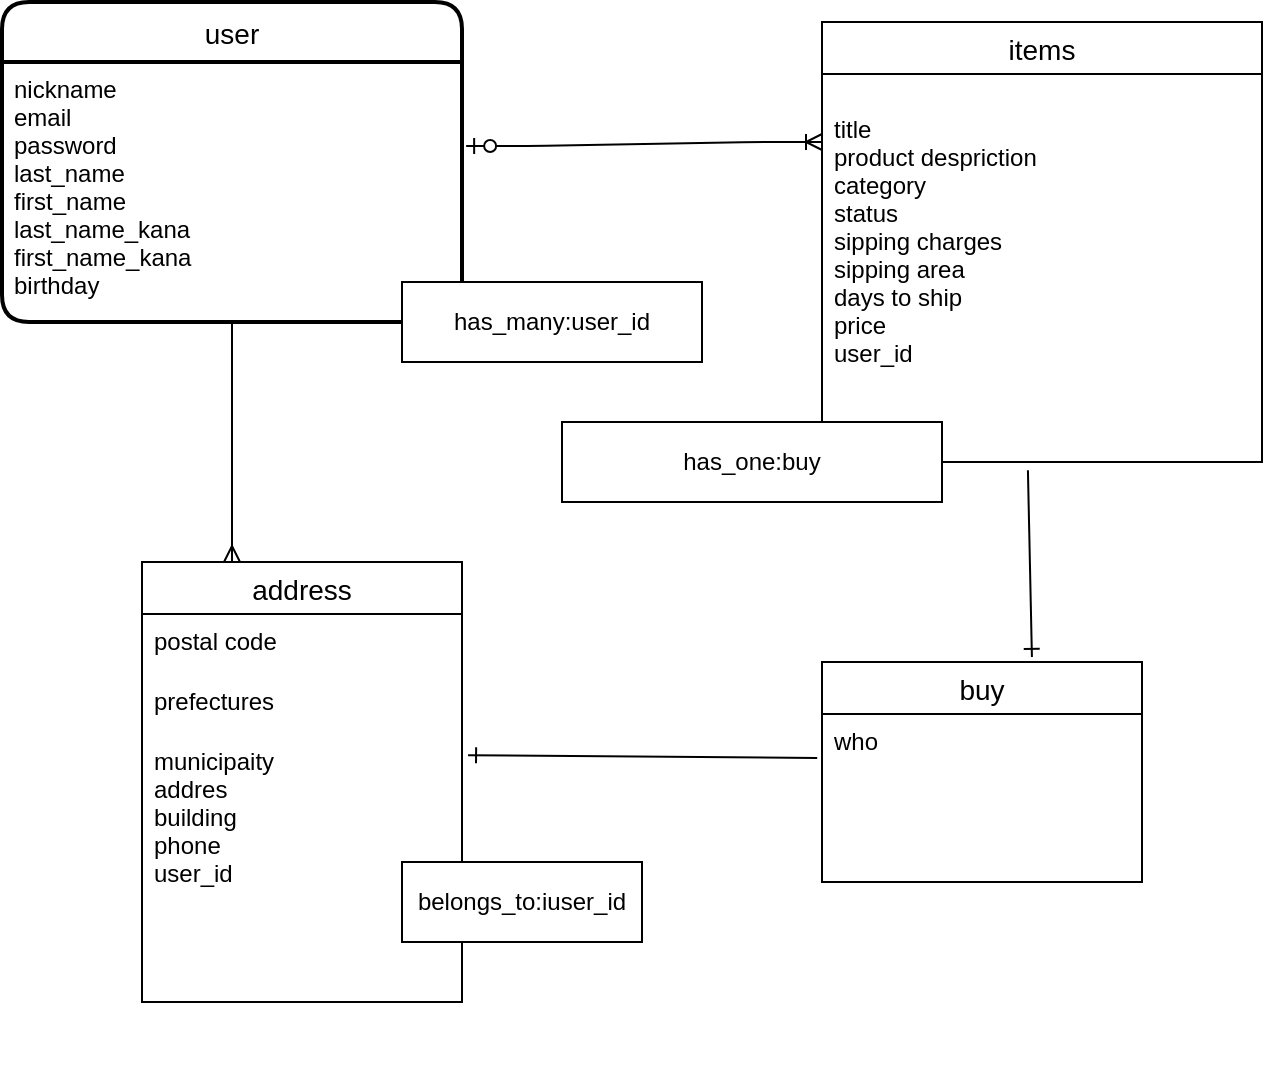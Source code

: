 <mxfile>
    <diagram id="SReV6itQCHlXgbYZpDp_" name="ページ1">
        <mxGraphModel dx="856" dy="619" grid="1" gridSize="10" guides="1" tooltips="1" connect="1" arrows="1" fold="1" page="0" pageScale="1" pageWidth="827" pageHeight="1169" background="none" math="0" shadow="0">
            <root>
                <mxCell id="0"/>
                <mxCell id="1" parent="0"/>
                <mxCell id="113" value="user" style="swimlane;childLayout=stackLayout;horizontal=1;startSize=30;horizontalStack=0;rounded=1;fontSize=14;fontStyle=0;strokeWidth=2;resizeParent=0;resizeLast=1;shadow=0;dashed=0;align=center;" parent="1" vertex="1">
                    <mxGeometry x="60" y="40" width="230" height="160" as="geometry"/>
                </mxCell>
                <mxCell id="114" value="nickname&#10;email&#10;password&#10;last_name&#10;first_name&#10;last_name_kana&#10;first_name_kana&#10;birthday&#10;" style="align=left;strokeColor=none;fillColor=none;spacingLeft=4;fontSize=12;verticalAlign=top;resizable=0;rotatable=0;part=1;" parent="113" vertex="1">
                    <mxGeometry y="30" width="230" height="130" as="geometry"/>
                </mxCell>
                <mxCell id="135" value="items" style="swimlane;fontStyle=0;childLayout=stackLayout;horizontal=1;startSize=26;horizontalStack=0;resizeParent=1;resizeParentMax=0;resizeLast=0;collapsible=1;marginBottom=0;align=center;fontSize=14;" parent="1" vertex="1">
                    <mxGeometry x="470" y="50" width="220" height="220" as="geometry"/>
                </mxCell>
                <mxCell id="137" value="&#10;title&#10;product despriction&#10;category&#10;status&#10;sipping charges&#10;sipping area&#10;days to ship&#10;price&#10;user_id" style="text;strokeColor=none;fillColor=none;spacingLeft=4;spacingRight=4;overflow=hidden;rotatable=0;points=[[0,0.5],[1,0.5]];portConstraint=eastwest;fontSize=12;" parent="135" vertex="1">
                    <mxGeometry y="26" width="220" height="194" as="geometry"/>
                </mxCell>
                <mxCell id="143" value="address" style="swimlane;fontStyle=0;childLayout=stackLayout;horizontal=1;startSize=26;horizontalStack=0;resizeParent=1;resizeParentMax=0;resizeLast=0;collapsible=1;marginBottom=0;align=center;fontSize=14;" parent="1" vertex="1">
                    <mxGeometry x="130" y="320" width="160" height="220" as="geometry"/>
                </mxCell>
                <mxCell id="144" value="postal code" style="text;strokeColor=none;fillColor=none;spacingLeft=4;spacingRight=4;overflow=hidden;rotatable=0;points=[[0,0.5],[1,0.5]];portConstraint=eastwest;fontSize=12;" parent="143" vertex="1">
                    <mxGeometry y="26" width="160" height="30" as="geometry"/>
                </mxCell>
                <mxCell id="145" value="prefectures" style="text;strokeColor=none;fillColor=none;spacingLeft=4;spacingRight=4;overflow=hidden;rotatable=0;points=[[0,0.5],[1,0.5]];portConstraint=eastwest;fontSize=12;" parent="143" vertex="1">
                    <mxGeometry y="56" width="160" height="164" as="geometry"/>
                </mxCell>
                <mxCell id="186" value="" style="endArrow=none;html=1;rounded=0;startArrow=ERmany;startFill=0;" parent="1" target="114" edge="1">
                    <mxGeometry relative="1" as="geometry">
                        <mxPoint x="175" y="320" as="sourcePoint"/>
                        <mxPoint x="370" y="264.5" as="targetPoint"/>
                        <Array as="points">
                            <mxPoint x="175" y="300"/>
                            <mxPoint x="175" y="320"/>
                        </Array>
                    </mxGeometry>
                </mxCell>
                <mxCell id="188" value="" style="endArrow=none;html=1;rounded=0;entryX=0.468;entryY=1.021;entryDx=0;entryDy=0;entryPerimeter=0;startArrow=ERone;startFill=0;exitX=0.656;exitY=-0.023;exitDx=0;exitDy=0;exitPerimeter=0;" parent="1" source="220" target="137" edge="1">
                    <mxGeometry relative="1" as="geometry">
                        <mxPoint x="573" y="360" as="sourcePoint"/>
                        <mxPoint x="606.2" y="359.31" as="targetPoint"/>
                    </mxGeometry>
                </mxCell>
                <mxCell id="220" value="buy" style="swimlane;fontStyle=0;childLayout=stackLayout;horizontal=1;startSize=26;horizontalStack=0;resizeParent=1;resizeParentMax=0;resizeLast=0;collapsible=1;marginBottom=0;align=center;fontSize=14;" parent="1" vertex="1">
                    <mxGeometry x="470" y="370" width="160" height="110" as="geometry"/>
                </mxCell>
                <mxCell id="222" value="who" style="text;strokeColor=none;fillColor=none;spacingLeft=4;spacingRight=4;overflow=hidden;rotatable=0;points=[[0,0.5],[1,0.5]];portConstraint=eastwest;fontSize=12;" parent="220" vertex="1">
                    <mxGeometry y="26" width="160" height="84" as="geometry"/>
                </mxCell>
                <mxCell id="235" value="" style="line;strokeWidth=1;rotatable=0;dashed=0;labelPosition=right;align=left;verticalAlign=middle;spacingTop=0;spacingLeft=6;points=[];portConstraint=eastwest;strokeColor=none;" parent="1" vertex="1">
                    <mxGeometry x="290" y="400" width="180" height="10" as="geometry"/>
                </mxCell>
                <mxCell id="237" value="" style="endArrow=none;html=1;rounded=0;exitX=1.019;exitY=0.061;exitDx=0;exitDy=0;exitPerimeter=0;startArrow=ERone;startFill=0;entryX=-0.015;entryY=0.733;entryDx=0;entryDy=0;entryPerimeter=0;" parent="1" source="146" edge="1">
                    <mxGeometry relative="1" as="geometry">
                        <mxPoint x="290" y="300" as="sourcePoint"/>
                        <mxPoint x="467.6" y="417.99" as="targetPoint"/>
                        <Array as="points"/>
                    </mxGeometry>
                </mxCell>
                <mxCell id="238" value="" style="edgeStyle=none;rounded=0;orthogonalLoop=1;jettySize=auto;html=1;startArrow=ERone;startFill=0;endArrow=none;" parent="1" target="235" edge="1">
                    <mxGeometry relative="1" as="geometry">
                        <mxPoint x="470" y="408.176" as="sourcePoint"/>
                    </mxGeometry>
                </mxCell>
                <mxCell id="146" value="municipaity&#10;addres&#10;building&#10;phone&#10;user_id&#10;" style="text;strokeColor=none;fillColor=none;spacingLeft=4;spacingRight=4;overflow=hidden;rotatable=0;points=[[0,0.5],[1,0.5]];portConstraint=eastwest;fontSize=12;" parent="1" vertex="1">
                    <mxGeometry x="130" y="406" width="160" height="174" as="geometry"/>
                </mxCell>
                <mxCell id="242" value="has_one:buy" style="whiteSpace=wrap;html=1;align=center;" parent="1" vertex="1">
                    <mxGeometry x="340" y="250" width="190" height="40" as="geometry"/>
                </mxCell>
                <mxCell id="245" style="edgeStyle=none;rounded=0;orthogonalLoop=1;jettySize=auto;html=1;exitX=0;exitY=0.5;exitDx=0;exitDy=0;startArrow=ERmany;startFill=0;endArrow=none;" parent="1" source="242" target="242" edge="1">
                    <mxGeometry relative="1" as="geometry"/>
                </mxCell>
                <mxCell id="246" value="belongs_to:iuser_id" style="whiteSpace=wrap;html=1;align=center;" parent="1" vertex="1">
                    <mxGeometry x="260" y="470" width="120" height="40" as="geometry"/>
                </mxCell>
                <mxCell id="247" value="has_many:user_id" style="whiteSpace=wrap;html=1;align=center;" parent="1" vertex="1">
                    <mxGeometry x="260" y="180" width="150" height="40" as="geometry"/>
                </mxCell>
                <mxCell id="248" value="" style="edgeStyle=entityRelationEdgeStyle;fontSize=12;html=1;endArrow=ERoneToMany;startArrow=ERzeroToOne;exitX=1.009;exitY=0.323;exitDx=0;exitDy=0;exitPerimeter=0;" edge="1" parent="1" source="114">
                    <mxGeometry width="100" height="100" relative="1" as="geometry">
                        <mxPoint x="370" y="210" as="sourcePoint"/>
                        <mxPoint x="470" y="110" as="targetPoint"/>
                    </mxGeometry>
                </mxCell>
            </root>
        </mxGraphModel>
    </diagram>
</mxfile>